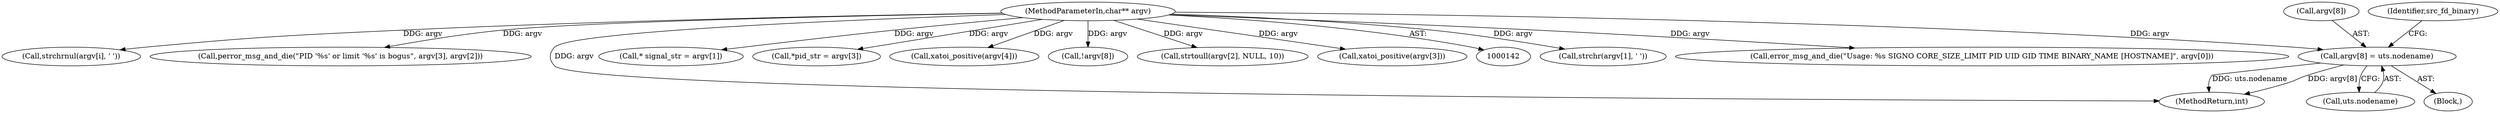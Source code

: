 digraph "0_abrt_4f2c1ddd3e3b81d2d5146b883115371f1cada9f9@array" {
"1000354" [label="(Call,argv[8] = uts.nodename)"];
"1000144" [label="(MethodParameterIn,char** argv)"];
"1000355" [label="(Call,argv[8])"];
"1000177" [label="(Call,strchr(argv[1], ' '))"];
"1000171" [label="(Call,error_msg_and_die(\"Usage: %s SIGNO CORE_SIZE_LIMIT PID UID GID TIME BINARY_NAME [HOSTNAME]\", argv[0]))"];
"1000196" [label="(Call,strchrnul(argv[i], ' '))"];
"1000144" [label="(MethodParameterIn,char** argv)"];
"1000321" [label="(Call,perror_msg_and_die(\"PID '%s' or limit '%s' is bogus\", argv[3], argv[2]))"];
"1000350" [label="(Block,)"];
"1001180" [label="(MethodReturn,int)"];
"1000257" [label="(Call,* signal_str = argv[1])"];
"1000295" [label="(Call,*pid_str = argv[3])"];
"1000310" [label="(Call,xatoi_positive(argv[4]))"];
"1000346" [label="(Call,!argv[8])"];
"1000270" [label="(Call,strtoull(argv[2], NULL, 10))"];
"1000354" [label="(Call,argv[8] = uts.nodename)"];
"1000358" [label="(Call,uts.nodename)"];
"1000303" [label="(Call,xatoi_positive(argv[3]))"];
"1000364" [label="(Identifier,src_fd_binary)"];
"1000354" -> "1000350"  [label="AST: "];
"1000354" -> "1000358"  [label="CFG: "];
"1000355" -> "1000354"  [label="AST: "];
"1000358" -> "1000354"  [label="AST: "];
"1000364" -> "1000354"  [label="CFG: "];
"1000354" -> "1001180"  [label="DDG: uts.nodename"];
"1000354" -> "1001180"  [label="DDG: argv[8]"];
"1000144" -> "1000354"  [label="DDG: argv"];
"1000144" -> "1000142"  [label="AST: "];
"1000144" -> "1001180"  [label="DDG: argv"];
"1000144" -> "1000171"  [label="DDG: argv"];
"1000144" -> "1000177"  [label="DDG: argv"];
"1000144" -> "1000196"  [label="DDG: argv"];
"1000144" -> "1000257"  [label="DDG: argv"];
"1000144" -> "1000270"  [label="DDG: argv"];
"1000144" -> "1000295"  [label="DDG: argv"];
"1000144" -> "1000303"  [label="DDG: argv"];
"1000144" -> "1000310"  [label="DDG: argv"];
"1000144" -> "1000321"  [label="DDG: argv"];
"1000144" -> "1000346"  [label="DDG: argv"];
}
